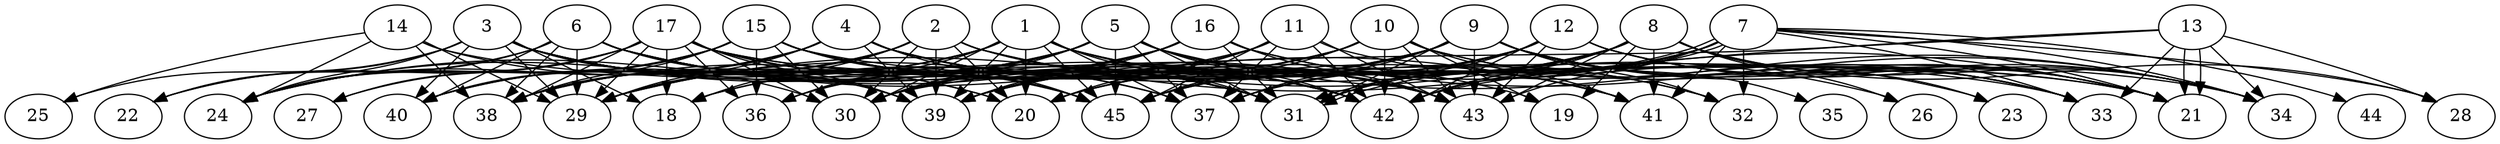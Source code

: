 // DAG (tier=3-complex, mode=compute, n=45, ccr=0.492, fat=0.867, density=0.696, regular=0.231, jump=0.249, mindata=1048576, maxdata=16777216)
// DAG automatically generated by daggen at Sun Aug 24 16:33:34 2025
// /home/ermia/Project/Environments/daggen/bin/daggen --dot --ccr 0.492 --fat 0.867 --regular 0.231 --density 0.696 --jump 0.249 --mindata 1048576 --maxdata 16777216 -n 45 
digraph G {
  1 [size="1437351137777039704064", alpha="0.16", expect_size="718675568888519852032"]
  1 -> 20 [size ="1018900804272128"]
  1 -> 26 [size ="1018900804272128"]
  1 -> 29 [size ="1018900804272128"]
  1 -> 30 [size ="1018900804272128"]
  1 -> 31 [size ="1018900804272128"]
  1 -> 32 [size ="1018900804272128"]
  1 -> 36 [size ="1018900804272128"]
  1 -> 37 [size ="1018900804272128"]
  1 -> 38 [size ="1018900804272128"]
  1 -> 39 [size ="1018900804272128"]
  1 -> 40 [size ="1018900804272128"]
  1 -> 43 [size ="1018900804272128"]
  1 -> 45 [size ="1018900804272128"]
  2 [size="60663618891905584", alpha="0.17", expect_size="30331809445952792"]
  2 -> 18 [size ="1834214177636352"]
  2 -> 20 [size ="1834214177636352"]
  2 -> 21 [size ="1834214177636352"]
  2 -> 29 [size ="1834214177636352"]
  2 -> 30 [size ="1834214177636352"]
  2 -> 32 [size ="1834214177636352"]
  2 -> 38 [size ="1834214177636352"]
  2 -> 39 [size ="1834214177636352"]
  2 -> 40 [size ="1834214177636352"]
  2 -> 42 [size ="1834214177636352"]
  3 [size="176756481506947808", alpha="0.16", expect_size="88378240753473904"]
  3 -> 18 [size ="64783885795328"]
  3 -> 20 [size ="64783885795328"]
  3 -> 22 [size ="64783885795328"]
  3 -> 24 [size ="64783885795328"]
  3 -> 25 [size ="64783885795328"]
  3 -> 29 [size ="64783885795328"]
  3 -> 30 [size ="64783885795328"]
  3 -> 31 [size ="64783885795328"]
  3 -> 37 [size ="64783885795328"]
  3 -> 39 [size ="64783885795328"]
  3 -> 40 [size ="64783885795328"]
  3 -> 42 [size ="64783885795328"]
  3 -> 45 [size ="64783885795328"]
  4 [size="21487375494779872", alpha="0.04", expect_size="10743687747389936"]
  4 -> 24 [size ="628963407822848"]
  4 -> 29 [size ="628963407822848"]
  4 -> 31 [size ="628963407822848"]
  4 -> 38 [size ="628963407822848"]
  4 -> 39 [size ="628963407822848"]
  4 -> 40 [size ="628963407822848"]
  4 -> 41 [size ="628963407822848"]
  4 -> 42 [size ="628963407822848"]
  4 -> 43 [size ="628963407822848"]
  4 -> 45 [size ="628963407822848"]
  5 [size="1614223622846362", alpha="0.04", expect_size="807111811423181"]
  5 -> 24 [size ="39646876663808"]
  5 -> 29 [size ="39646876663808"]
  5 -> 30 [size ="39646876663808"]
  5 -> 31 [size ="39646876663808"]
  5 -> 34 [size ="39646876663808"]
  5 -> 36 [size ="39646876663808"]
  5 -> 37 [size ="39646876663808"]
  5 -> 38 [size ="39646876663808"]
  5 -> 41 [size ="39646876663808"]
  5 -> 42 [size ="39646876663808"]
  5 -> 43 [size ="39646876663808"]
  5 -> 45 [size ="39646876663808"]
  6 [size="2050195143400603254784", alpha="0.09", expect_size="1025097571700301627392"]
  6 -> 22 [size ="1291080892940288"]
  6 -> 24 [size ="1291080892940288"]
  6 -> 29 [size ="1291080892940288"]
  6 -> 31 [size ="1291080892940288"]
  6 -> 38 [size ="1291080892940288"]
  6 -> 39 [size ="1291080892940288"]
  6 -> 40 [size ="1291080892940288"]
  6 -> 41 [size ="1291080892940288"]
  6 -> 42 [size ="1291080892940288"]
  6 -> 43 [size ="1291080892940288"]
  7 [size="76265819628689056", alpha="0.08", expect_size="38132909814344528"]
  7 -> 21 [size ="1674369378025472"]
  7 -> 28 [size ="1674369378025472"]
  7 -> 31 [size ="1674369378025472"]
  7 -> 31 [size ="1674369378025472"]
  7 -> 32 [size ="1674369378025472"]
  7 -> 33 [size ="1674369378025472"]
  7 -> 34 [size ="1674369378025472"]
  7 -> 37 [size ="1674369378025472"]
  7 -> 39 [size ="1674369378025472"]
  7 -> 41 [size ="1674369378025472"]
  7 -> 42 [size ="1674369378025472"]
  7 -> 43 [size ="1674369378025472"]
  7 -> 44 [size ="1674369378025472"]
  7 -> 45 [size ="1674369378025472"]
  8 [size="3531184347881630859264", alpha="0.11", expect_size="1765592173940815429632"]
  8 -> 19 [size ="1855112481865728"]
  8 -> 20 [size ="1855112481865728"]
  8 -> 23 [size ="1855112481865728"]
  8 -> 26 [size ="1855112481865728"]
  8 -> 28 [size ="1855112481865728"]
  8 -> 29 [size ="1855112481865728"]
  8 -> 31 [size ="1855112481865728"]
  8 -> 34 [size ="1855112481865728"]
  8 -> 41 [size ="1855112481865728"]
  8 -> 42 [size ="1855112481865728"]
  8 -> 43 [size ="1855112481865728"]
  8 -> 45 [size ="1855112481865728"]
  9 [size="200455142228593952", alpha="0.04", expect_size="100227571114296976"]
  9 -> 20 [size ="307044024320000"]
  9 -> 21 [size ="307044024320000"]
  9 -> 29 [size ="307044024320000"]
  9 -> 30 [size ="307044024320000"]
  9 -> 31 [size ="307044024320000"]
  9 -> 32 [size ="307044024320000"]
  9 -> 33 [size ="307044024320000"]
  9 -> 34 [size ="307044024320000"]
  9 -> 35 [size ="307044024320000"]
  9 -> 37 [size ="307044024320000"]
  9 -> 39 [size ="307044024320000"]
  9 -> 43 [size ="307044024320000"]
  9 -> 45 [size ="307044024320000"]
  10 [size="1402392630191179520", alpha="0.14", expect_size="701196315095589760"]
  10 -> 18 [size ="785220894720000"]
  10 -> 19 [size ="785220894720000"]
  10 -> 21 [size ="785220894720000"]
  10 -> 30 [size ="785220894720000"]
  10 -> 33 [size ="785220894720000"]
  10 -> 39 [size ="785220894720000"]
  10 -> 41 [size ="785220894720000"]
  10 -> 42 [size ="785220894720000"]
  10 -> 43 [size ="785220894720000"]
  10 -> 45 [size ="785220894720000"]
  11 [size="854233811979132207104", alpha="0.01", expect_size="427116905989566103552"]
  11 -> 20 [size ="720235447451648"]
  11 -> 33 [size ="720235447451648"]
  11 -> 37 [size ="720235447451648"]
  11 -> 38 [size ="720235447451648"]
  11 -> 39 [size ="720235447451648"]
  11 -> 42 [size ="720235447451648"]
  11 -> 43 [size ="720235447451648"]
  11 -> 45 [size ="720235447451648"]
  12 [size="1690779791045160861696", alpha="0.15", expect_size="845389895522580430848"]
  12 -> 20 [size ="1135397723701248"]
  12 -> 21 [size ="1135397723701248"]
  12 -> 31 [size ="1135397723701248"]
  12 -> 33 [size ="1135397723701248"]
  12 -> 34 [size ="1135397723701248"]
  12 -> 37 [size ="1135397723701248"]
  12 -> 39 [size ="1135397723701248"]
  12 -> 42 [size ="1135397723701248"]
  12 -> 43 [size ="1135397723701248"]
  13 [size="3616631193309471744", alpha="0.10", expect_size="1808315596654735872"]
  13 -> 21 [size ="1304645314019328"]
  13 -> 21 [size ="1304645314019328"]
  13 -> 28 [size ="1304645314019328"]
  13 -> 30 [size ="1304645314019328"]
  13 -> 33 [size ="1304645314019328"]
  13 -> 34 [size ="1304645314019328"]
  13 -> 42 [size ="1304645314019328"]
  14 [size="2543257407862079488000", alpha="0.13", expect_size="1271628703931039744000"]
  14 -> 20 [size ="1490562528051200"]
  14 -> 24 [size ="1490562528051200"]
  14 -> 25 [size ="1490562528051200"]
  14 -> 29 [size ="1490562528051200"]
  14 -> 33 [size ="1490562528051200"]
  14 -> 38 [size ="1490562528051200"]
  15 [size="3207009116676425", alpha="0.20", expect_size="1603504558338212"]
  15 -> 19 [size ="53397927493632"]
  15 -> 21 [size ="53397927493632"]
  15 -> 24 [size ="53397927493632"]
  15 -> 27 [size ="53397927493632"]
  15 -> 30 [size ="53397927493632"]
  15 -> 31 [size ="53397927493632"]
  15 -> 36 [size ="53397927493632"]
  15 -> 38 [size ="53397927493632"]
  15 -> 40 [size ="53397927493632"]
  15 -> 43 [size ="53397927493632"]
  15 -> 45 [size ="53397927493632"]
  16 [size="4270932753491215", alpha="0.11", expect_size="2135466376745607"]
  16 -> 18 [size ="149033897164800"]
  16 -> 23 [size ="149033897164800"]
  16 -> 24 [size ="149033897164800"]
  16 -> 30 [size ="149033897164800"]
  16 -> 31 [size ="149033897164800"]
  16 -> 34 [size ="149033897164800"]
  16 -> 36 [size ="149033897164800"]
  16 -> 39 [size ="149033897164800"]
  16 -> 43 [size ="149033897164800"]
  17 [size="35738665489105856", alpha="0.01", expect_size="17869332744552928"]
  17 -> 18 [size ="600953971539968"]
  17 -> 21 [size ="600953971539968"]
  17 -> 22 [size ="600953971539968"]
  17 -> 24 [size ="600953971539968"]
  17 -> 27 [size ="600953971539968"]
  17 -> 29 [size ="600953971539968"]
  17 -> 30 [size ="600953971539968"]
  17 -> 34 [size ="600953971539968"]
  17 -> 36 [size ="600953971539968"]
  17 -> 37 [size ="600953971539968"]
  17 -> 38 [size ="600953971539968"]
  17 -> 39 [size ="600953971539968"]
  17 -> 42 [size ="600953971539968"]
  17 -> 45 [size ="600953971539968"]
  18 [size="576143045386330701824", alpha="0.20", expect_size="288071522693165350912"]
  19 [size="5685805918734778368", alpha="0.15", expect_size="2842902959367389184"]
  20 [size="349218259062690414592", alpha="0.03", expect_size="174609129531345207296"]
  21 [size="68513524395502731264", alpha="0.20", expect_size="34256762197751365632"]
  22 [size="3335984141473081344", alpha="0.00", expect_size="1667992070736540672"]
  23 [size="1162270031007106048", alpha="0.13", expect_size="581135015503553024"]
  24 [size="7341562395631812608", alpha="0.11", expect_size="3670781197815906304"]
  25 [size="35212803216679688", alpha="0.19", expect_size="17606401608339844"]
  26 [size="2375927062333472374784", alpha="0.17", expect_size="1187963531166736187392"]
  27 [size="843218683387155841024", alpha="0.18", expect_size="421609341693577920512"]
  28 [size="2398955780896064", alpha="0.09", expect_size="1199477890448032"]
  29 [size="33110469195500280", alpha="0.09", expect_size="16555234597750140"]
  30 [size="1595258745960081", alpha="0.13", expect_size="797629372980040"]
  31 [size="2216097817828801024", alpha="0.17", expect_size="1108048908914400512"]
  32 [size="325286798920117", alpha="0.09", expect_size="162643399460058"]
  33 [size="578912617727111725056", alpha="0.05", expect_size="289456308863555862528"]
  34 [size="284104339968667104", alpha="0.16", expect_size="142052169984333552"]
  35 [size="192738364357926191104", alpha="0.11", expect_size="96369182178963095552"]
  36 [size="60913969932767200", alpha="0.05", expect_size="30456984966383600"]
  37 [size="459356260693704704000", alpha="0.12", expect_size="229678130346852352000"]
  38 [size="541226408272837120", alpha="0.06", expect_size="270613204136418560"]
  39 [size="1165804453306929512448", alpha="0.12", expect_size="582902226653464756224"]
  40 [size="1080974551184348", alpha="0.10", expect_size="540487275592174"]
  41 [size="651992226734872199168", alpha="0.15", expect_size="325996113367436099584"]
  42 [size="84225516298191360", alpha="0.02", expect_size="42112758149095680"]
  43 [size="623094952960410517504", alpha="0.04", expect_size="311547476480205258752"]
  44 [size="76144275569768208", alpha="0.10", expect_size="38072137784884104"]
  45 [size="965113529967474", alpha="0.13", expect_size="482556764983737"]
}